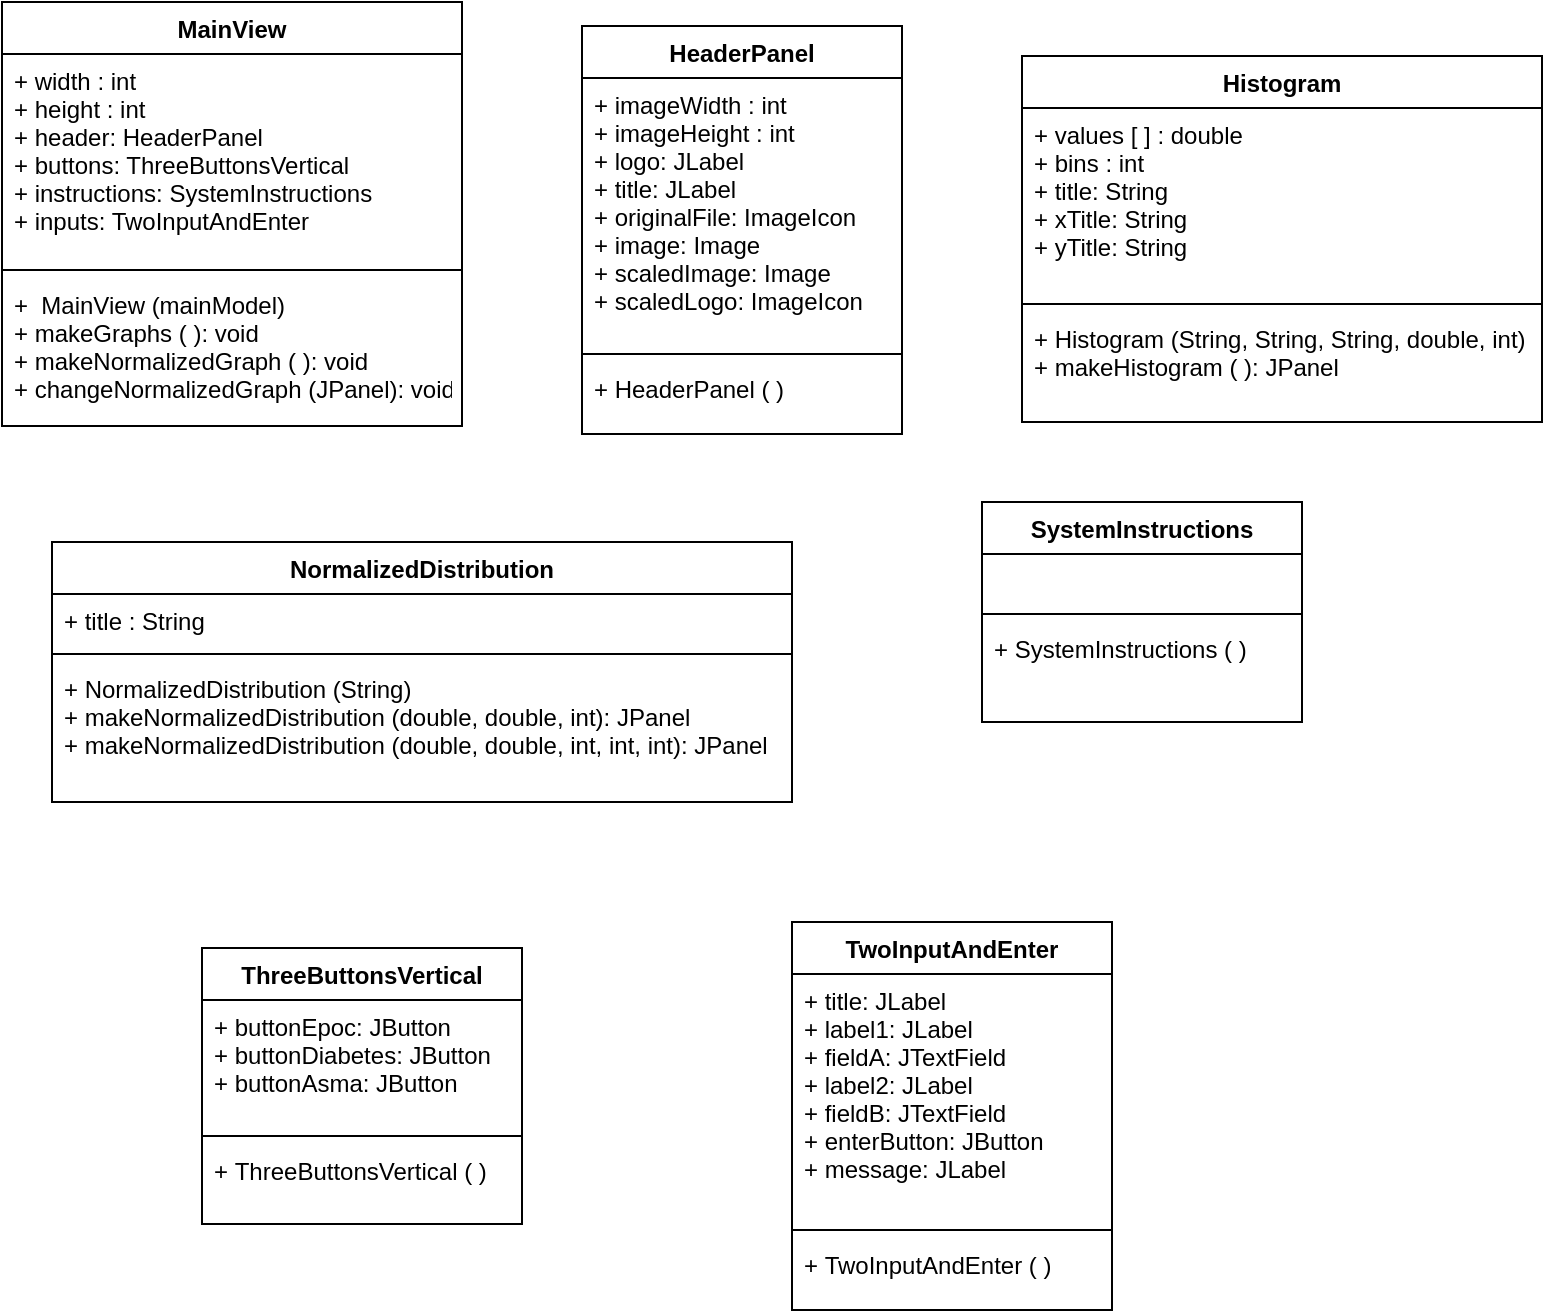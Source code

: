 <mxfile version="15.8.2" type="github">
  <diagram id="C5RBs43oDa-KdzZeNtuy" name="Page-1">
    <mxGraphModel dx="1026" dy="518" grid="1" gridSize="10" guides="1" tooltips="1" connect="1" arrows="1" fold="1" page="1" pageScale="1" pageWidth="827" pageHeight="1169" math="0" shadow="0">
      <root>
        <mxCell id="WIyWlLk6GJQsqaUBKTNV-0" />
        <mxCell id="WIyWlLk6GJQsqaUBKTNV-1" parent="WIyWlLk6GJQsqaUBKTNV-0" />
        <mxCell id="zkfFHV4jXpPFQw0GAbJ--0" value="MainView" style="swimlane;fontStyle=1;align=center;verticalAlign=top;childLayout=stackLayout;horizontal=1;startSize=26;horizontalStack=0;resizeParent=1;resizeLast=0;collapsible=1;marginBottom=0;rounded=0;shadow=0;strokeWidth=1;" parent="WIyWlLk6GJQsqaUBKTNV-1" vertex="1">
          <mxGeometry x="30" y="20" width="230" height="212" as="geometry">
            <mxRectangle x="230" y="140" width="160" height="26" as="alternateBounds" />
          </mxGeometry>
        </mxCell>
        <mxCell id="zkfFHV4jXpPFQw0GAbJ--1" value="+ width : int&#xa;+ height : int&#xa;+ header: HeaderPanel&#xa;+ buttons: ThreeButtonsVertical&#xa;+ instructions: SystemInstructions&#xa;+ inputs: TwoInputAndEnter" style="text;align=left;verticalAlign=top;spacingLeft=4;spacingRight=4;overflow=hidden;rotatable=0;points=[[0,0.5],[1,0.5]];portConstraint=eastwest;" parent="zkfFHV4jXpPFQw0GAbJ--0" vertex="1">
          <mxGeometry y="26" width="230" height="104" as="geometry" />
        </mxCell>
        <mxCell id="zkfFHV4jXpPFQw0GAbJ--4" value="" style="line;html=1;strokeWidth=1;align=left;verticalAlign=middle;spacingTop=-1;spacingLeft=3;spacingRight=3;rotatable=0;labelPosition=right;points=[];portConstraint=eastwest;" parent="zkfFHV4jXpPFQw0GAbJ--0" vertex="1">
          <mxGeometry y="130" width="230" height="8" as="geometry" />
        </mxCell>
        <mxCell id="zkfFHV4jXpPFQw0GAbJ--5" value="+  MainView (mainModel)&#xa;+ makeGraphs ( ): void&#xa;+ makeNormalizedGraph ( ): void&#xa;+ changeNormalizedGraph (JPanel): void" style="text;align=left;verticalAlign=top;spacingLeft=4;spacingRight=4;overflow=hidden;rotatable=0;points=[[0,0.5],[1,0.5]];portConstraint=eastwest;" parent="zkfFHV4jXpPFQw0GAbJ--0" vertex="1">
          <mxGeometry y="138" width="230" height="74" as="geometry" />
        </mxCell>
        <mxCell id="5ZyEuhX6zAq77SfF2OEG-0" value="HeaderPanel" style="swimlane;fontStyle=1;align=center;verticalAlign=top;childLayout=stackLayout;horizontal=1;startSize=26;horizontalStack=0;resizeParent=1;resizeLast=0;collapsible=1;marginBottom=0;rounded=0;shadow=0;strokeWidth=1;" parent="WIyWlLk6GJQsqaUBKTNV-1" vertex="1">
          <mxGeometry x="320" y="32" width="160" height="204" as="geometry">
            <mxRectangle x="230" y="140" width="160" height="26" as="alternateBounds" />
          </mxGeometry>
        </mxCell>
        <mxCell id="5ZyEuhX6zAq77SfF2OEG-1" value="+ imageWidth : int&#xa;+ imageHeight : int&#xa;+ logo: JLabel&#xa;+ title: JLabel&#xa;+ originalFile: ImageIcon&#xa;+ image: Image&#xa;+ scaledImage: Image&#xa;+ scaledLogo: ImageIcon" style="text;align=left;verticalAlign=top;spacingLeft=4;spacingRight=4;overflow=hidden;rotatable=0;points=[[0,0.5],[1,0.5]];portConstraint=eastwest;" parent="5ZyEuhX6zAq77SfF2OEG-0" vertex="1">
          <mxGeometry y="26" width="160" height="134" as="geometry" />
        </mxCell>
        <mxCell id="5ZyEuhX6zAq77SfF2OEG-4" value="" style="line;html=1;strokeWidth=1;align=left;verticalAlign=middle;spacingTop=-1;spacingLeft=3;spacingRight=3;rotatable=0;labelPosition=right;points=[];portConstraint=eastwest;" parent="5ZyEuhX6zAq77SfF2OEG-0" vertex="1">
          <mxGeometry y="160" width="160" height="8" as="geometry" />
        </mxCell>
        <mxCell id="5ZyEuhX6zAq77SfF2OEG-5" value="+ HeaderPanel ( )" style="text;align=left;verticalAlign=top;spacingLeft=4;spacingRight=4;overflow=hidden;rotatable=0;points=[[0,0.5],[1,0.5]];portConstraint=eastwest;" parent="5ZyEuhX6zAq77SfF2OEG-0" vertex="1">
          <mxGeometry y="168" width="160" height="26" as="geometry" />
        </mxCell>
        <mxCell id="5ZyEuhX6zAq77SfF2OEG-6" value="NormalizedDistribution" style="swimlane;fontStyle=1;align=center;verticalAlign=top;childLayout=stackLayout;horizontal=1;startSize=26;horizontalStack=0;resizeParent=1;resizeLast=0;collapsible=1;marginBottom=0;rounded=0;shadow=0;strokeWidth=1;" parent="WIyWlLk6GJQsqaUBKTNV-1" vertex="1">
          <mxGeometry x="55" y="290" width="370" height="130" as="geometry">
            <mxRectangle x="230" y="140" width="160" height="26" as="alternateBounds" />
          </mxGeometry>
        </mxCell>
        <mxCell id="5ZyEuhX6zAq77SfF2OEG-7" value="+ title : String" style="text;align=left;verticalAlign=top;spacingLeft=4;spacingRight=4;overflow=hidden;rotatable=0;points=[[0,0.5],[1,0.5]];portConstraint=eastwest;" parent="5ZyEuhX6zAq77SfF2OEG-6" vertex="1">
          <mxGeometry y="26" width="370" height="26" as="geometry" />
        </mxCell>
        <mxCell id="5ZyEuhX6zAq77SfF2OEG-8" value="" style="line;html=1;strokeWidth=1;align=left;verticalAlign=middle;spacingTop=-1;spacingLeft=3;spacingRight=3;rotatable=0;labelPosition=right;points=[];portConstraint=eastwest;" parent="5ZyEuhX6zAq77SfF2OEG-6" vertex="1">
          <mxGeometry y="52" width="370" height="8" as="geometry" />
        </mxCell>
        <mxCell id="5ZyEuhX6zAq77SfF2OEG-9" value="+ NormalizedDistribution (String)&#xa;+ makeNormalizedDistribution (double, double, int): JPanel&#xa;+ makeNormalizedDistribution (double, double, int, int, int): JPanel" style="text;align=left;verticalAlign=top;spacingLeft=4;spacingRight=4;overflow=hidden;rotatable=0;points=[[0,0.5],[1,0.5]];portConstraint=eastwest;" parent="5ZyEuhX6zAq77SfF2OEG-6" vertex="1">
          <mxGeometry y="60" width="370" height="70" as="geometry" />
        </mxCell>
        <mxCell id="5ZyEuhX6zAq77SfF2OEG-10" value="TwoInputAndEnter" style="swimlane;fontStyle=1;align=center;verticalAlign=top;childLayout=stackLayout;horizontal=1;startSize=26;horizontalStack=0;resizeParent=1;resizeLast=0;collapsible=1;marginBottom=0;rounded=0;shadow=0;strokeWidth=1;" parent="WIyWlLk6GJQsqaUBKTNV-1" vertex="1">
          <mxGeometry x="425" y="480" width="160" height="194" as="geometry">
            <mxRectangle x="230" y="140" width="160" height="26" as="alternateBounds" />
          </mxGeometry>
        </mxCell>
        <mxCell id="5ZyEuhX6zAq77SfF2OEG-11" value="+ title: JLabel&#xa;+ label1: JLabel&#xa;+ fieldA: JTextField&#xa;+ label2: JLabel&#xa;+ fieldB: JTextField&#xa;+ enterButton: JButton&#xa;+ message: JLabel" style="text;align=left;verticalAlign=top;spacingLeft=4;spacingRight=4;overflow=hidden;rotatable=0;points=[[0,0.5],[1,0.5]];portConstraint=eastwest;" parent="5ZyEuhX6zAq77SfF2OEG-10" vertex="1">
          <mxGeometry y="26" width="160" height="124" as="geometry" />
        </mxCell>
        <mxCell id="5ZyEuhX6zAq77SfF2OEG-12" value="" style="line;html=1;strokeWidth=1;align=left;verticalAlign=middle;spacingTop=-1;spacingLeft=3;spacingRight=3;rotatable=0;labelPosition=right;points=[];portConstraint=eastwest;" parent="5ZyEuhX6zAq77SfF2OEG-10" vertex="1">
          <mxGeometry y="150" width="160" height="8" as="geometry" />
        </mxCell>
        <mxCell id="5ZyEuhX6zAq77SfF2OEG-13" value="+ TwoInputAndEnter ( )" style="text;align=left;verticalAlign=top;spacingLeft=4;spacingRight=4;overflow=hidden;rotatable=0;points=[[0,0.5],[1,0.5]];portConstraint=eastwest;" parent="5ZyEuhX6zAq77SfF2OEG-10" vertex="1">
          <mxGeometry y="158" width="160" height="26" as="geometry" />
        </mxCell>
        <mxCell id="zN8qCir1pjD3ST_MmQ1J-3" value="Histogram" style="swimlane;fontStyle=1;align=center;verticalAlign=top;childLayout=stackLayout;horizontal=1;startSize=26;horizontalStack=0;resizeParent=1;resizeLast=0;collapsible=1;marginBottom=0;rounded=0;shadow=0;strokeWidth=1;" parent="WIyWlLk6GJQsqaUBKTNV-1" vertex="1">
          <mxGeometry x="540" y="47" width="260" height="183" as="geometry">
            <mxRectangle x="230" y="140" width="160" height="26" as="alternateBounds" />
          </mxGeometry>
        </mxCell>
        <mxCell id="zN8qCir1pjD3ST_MmQ1J-4" value="+ values [ ] : double&#xa;+ bins : int&#xa;+ title: String&#xa;+ xTitle: String&#xa;+ yTitle: String" style="text;align=left;verticalAlign=top;spacingLeft=4;spacingRight=4;overflow=hidden;rotatable=0;points=[[0,0.5],[1,0.5]];portConstraint=eastwest;" parent="zN8qCir1pjD3ST_MmQ1J-3" vertex="1">
          <mxGeometry y="26" width="260" height="94" as="geometry" />
        </mxCell>
        <mxCell id="zN8qCir1pjD3ST_MmQ1J-6" value="" style="line;html=1;strokeWidth=1;align=left;verticalAlign=middle;spacingTop=-1;spacingLeft=3;spacingRight=3;rotatable=0;labelPosition=right;points=[];portConstraint=eastwest;" parent="zN8qCir1pjD3ST_MmQ1J-3" vertex="1">
          <mxGeometry y="120" width="260" height="8" as="geometry" />
        </mxCell>
        <mxCell id="zN8qCir1pjD3ST_MmQ1J-7" value="+ Histogram (String, String, String, double, int)&#xa;+ makeHistogram ( ): JPanel" style="text;align=left;verticalAlign=top;spacingLeft=4;spacingRight=4;overflow=hidden;rotatable=0;points=[[0,0.5],[1,0.5]];portConstraint=eastwest;" parent="zN8qCir1pjD3ST_MmQ1J-3" vertex="1">
          <mxGeometry y="128" width="260" height="52" as="geometry" />
        </mxCell>
        <mxCell id="zN8qCir1pjD3ST_MmQ1J-14" value="ThreeButtonsVertical" style="swimlane;fontStyle=1;align=center;verticalAlign=top;childLayout=stackLayout;horizontal=1;startSize=26;horizontalStack=0;resizeParent=1;resizeLast=0;collapsible=1;marginBottom=0;rounded=0;shadow=0;strokeWidth=1;" parent="WIyWlLk6GJQsqaUBKTNV-1" vertex="1">
          <mxGeometry x="130" y="493" width="160" height="138" as="geometry">
            <mxRectangle x="230" y="140" width="160" height="26" as="alternateBounds" />
          </mxGeometry>
        </mxCell>
        <mxCell id="zN8qCir1pjD3ST_MmQ1J-15" value="+ buttonEpoc: JButton&#xa;+ buttonDiabetes: JButton&#xa;+ buttonAsma: JButton" style="text;align=left;verticalAlign=top;spacingLeft=4;spacingRight=4;overflow=hidden;rotatable=0;points=[[0,0.5],[1,0.5]];portConstraint=eastwest;" parent="zN8qCir1pjD3ST_MmQ1J-14" vertex="1">
          <mxGeometry y="26" width="160" height="64" as="geometry" />
        </mxCell>
        <mxCell id="zN8qCir1pjD3ST_MmQ1J-16" value="" style="line;html=1;strokeWidth=1;align=left;verticalAlign=middle;spacingTop=-1;spacingLeft=3;spacingRight=3;rotatable=0;labelPosition=right;points=[];portConstraint=eastwest;" parent="zN8qCir1pjD3ST_MmQ1J-14" vertex="1">
          <mxGeometry y="90" width="160" height="8" as="geometry" />
        </mxCell>
        <mxCell id="zN8qCir1pjD3ST_MmQ1J-17" value="+ ThreeButtonsVertical ( )" style="text;align=left;verticalAlign=top;spacingLeft=4;spacingRight=4;overflow=hidden;rotatable=0;points=[[0,0.5],[1,0.5]];portConstraint=eastwest;" parent="zN8qCir1pjD3ST_MmQ1J-14" vertex="1">
          <mxGeometry y="98" width="160" height="26" as="geometry" />
        </mxCell>
        <mxCell id="zN8qCir1pjD3ST_MmQ1J-20" value="SystemInstructions" style="swimlane;fontStyle=1;align=center;verticalAlign=top;childLayout=stackLayout;horizontal=1;startSize=26;horizontalStack=0;resizeParent=1;resizeLast=0;collapsible=1;marginBottom=0;rounded=0;shadow=0;strokeWidth=1;" parent="WIyWlLk6GJQsqaUBKTNV-1" vertex="1">
          <mxGeometry x="520" y="270" width="160" height="110" as="geometry">
            <mxRectangle x="230" y="140" width="160" height="26" as="alternateBounds" />
          </mxGeometry>
        </mxCell>
        <mxCell id="zN8qCir1pjD3ST_MmQ1J-21" value="     " style="text;align=left;verticalAlign=top;spacingLeft=4;spacingRight=4;overflow=hidden;rotatable=0;points=[[0,0.5],[1,0.5]];portConstraint=eastwest;" parent="zN8qCir1pjD3ST_MmQ1J-20" vertex="1">
          <mxGeometry y="26" width="160" height="26" as="geometry" />
        </mxCell>
        <mxCell id="zN8qCir1pjD3ST_MmQ1J-22" value="" style="line;html=1;strokeWidth=1;align=left;verticalAlign=middle;spacingTop=-1;spacingLeft=3;spacingRight=3;rotatable=0;labelPosition=right;points=[];portConstraint=eastwest;" parent="zN8qCir1pjD3ST_MmQ1J-20" vertex="1">
          <mxGeometry y="52" width="160" height="8" as="geometry" />
        </mxCell>
        <mxCell id="zN8qCir1pjD3ST_MmQ1J-23" value="+ SystemInstructions ( )" style="text;align=left;verticalAlign=top;spacingLeft=4;spacingRight=4;overflow=hidden;rotatable=0;points=[[0,0.5],[1,0.5]];portConstraint=eastwest;" parent="zN8qCir1pjD3ST_MmQ1J-20" vertex="1">
          <mxGeometry y="60" width="160" height="26" as="geometry" />
        </mxCell>
      </root>
    </mxGraphModel>
  </diagram>
</mxfile>
